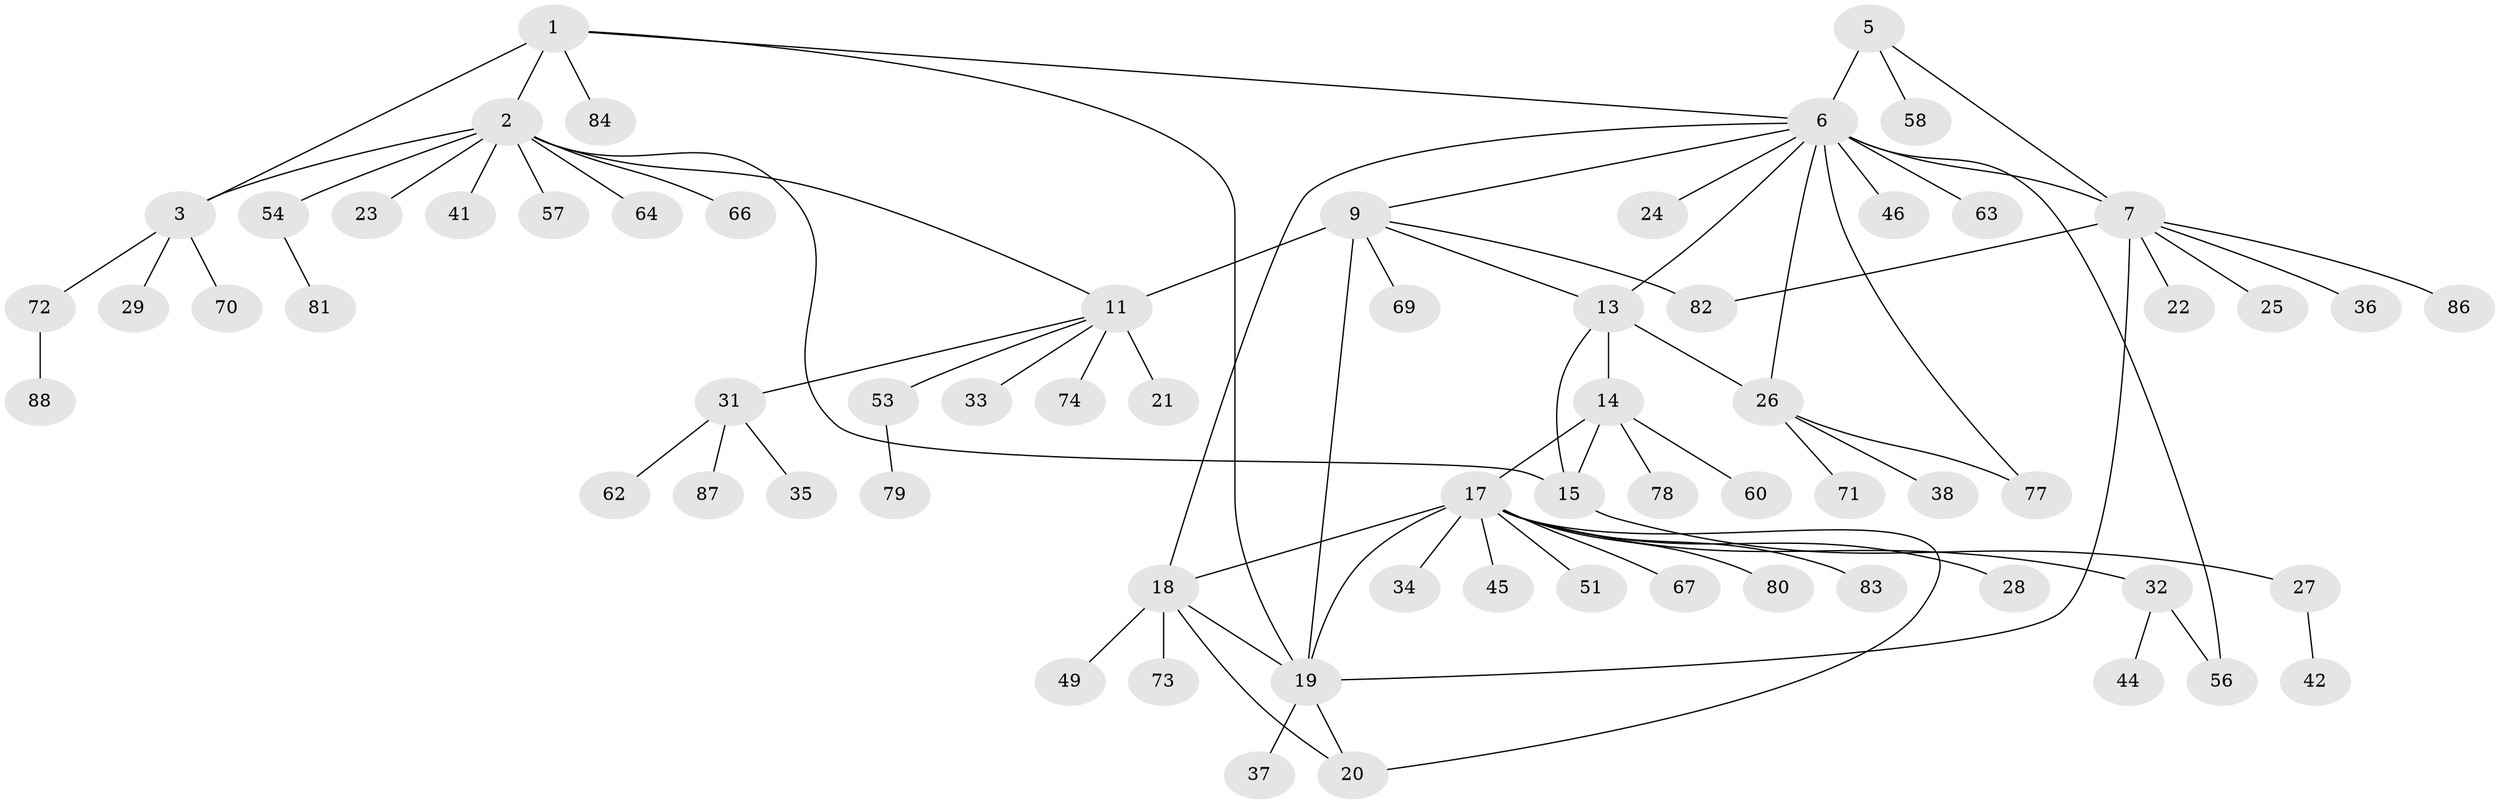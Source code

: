 // Generated by graph-tools (version 1.1) at 2025/24/03/03/25 07:24:12]
// undirected, 67 vertices, 83 edges
graph export_dot {
graph [start="1"]
  node [color=gray90,style=filled];
  1 [super="+43"];
  2 [super="+85"];
  3 [super="+4"];
  5 [super="+55"];
  6 [super="+8"];
  7 [super="+39"];
  9 [super="+10"];
  11 [super="+12"];
  13 [super="+30"];
  14 [super="+16"];
  15 [super="+48"];
  17 [super="+61"];
  18 [super="+65"];
  19 [super="+47"];
  20 [super="+50"];
  21;
  22;
  23;
  24;
  25;
  26 [super="+75"];
  27;
  28;
  29 [super="+59"];
  31 [super="+52"];
  32 [super="+40"];
  33;
  34;
  35;
  36;
  37;
  38;
  41 [super="+76"];
  42;
  44 [super="+68"];
  45;
  46;
  49;
  51;
  53;
  54;
  56;
  57;
  58;
  60;
  62;
  63;
  64;
  66;
  67;
  69;
  70;
  71;
  72;
  73;
  74;
  77;
  78;
  79;
  80;
  81;
  82;
  83;
  84;
  86;
  87;
  88;
  1 -- 2;
  1 -- 3 [weight=2];
  1 -- 19;
  1 -- 84;
  1 -- 6;
  2 -- 3 [weight=2];
  2 -- 15;
  2 -- 23;
  2 -- 41;
  2 -- 54;
  2 -- 57;
  2 -- 64;
  2 -- 66;
  2 -- 11;
  3 -- 72;
  3 -- 70;
  3 -- 29;
  5 -- 6 [weight=2];
  5 -- 7;
  5 -- 58;
  6 -- 7 [weight=2];
  6 -- 13;
  6 -- 56;
  6 -- 9;
  6 -- 77;
  6 -- 46;
  6 -- 18;
  6 -- 24;
  6 -- 63;
  6 -- 26;
  7 -- 22;
  7 -- 25;
  7 -- 36;
  7 -- 82;
  7 -- 86;
  7 -- 19;
  9 -- 11 [weight=4];
  9 -- 82;
  9 -- 19;
  9 -- 69;
  9 -- 13;
  11 -- 31;
  11 -- 53;
  11 -- 74;
  11 -- 33;
  11 -- 21;
  13 -- 14 [weight=2];
  13 -- 15;
  13 -- 26;
  14 -- 15 [weight=2];
  14 -- 17;
  14 -- 78;
  14 -- 60;
  15 -- 27;
  17 -- 18;
  17 -- 19;
  17 -- 20;
  17 -- 28;
  17 -- 32;
  17 -- 34;
  17 -- 45;
  17 -- 51;
  17 -- 67;
  17 -- 80;
  17 -- 83;
  18 -- 19;
  18 -- 20;
  18 -- 49;
  18 -- 73;
  19 -- 20;
  19 -- 37;
  26 -- 38;
  26 -- 71;
  26 -- 77;
  27 -- 42;
  31 -- 35;
  31 -- 62;
  31 -- 87;
  32 -- 44;
  32 -- 56;
  53 -- 79;
  54 -- 81;
  72 -- 88;
}
